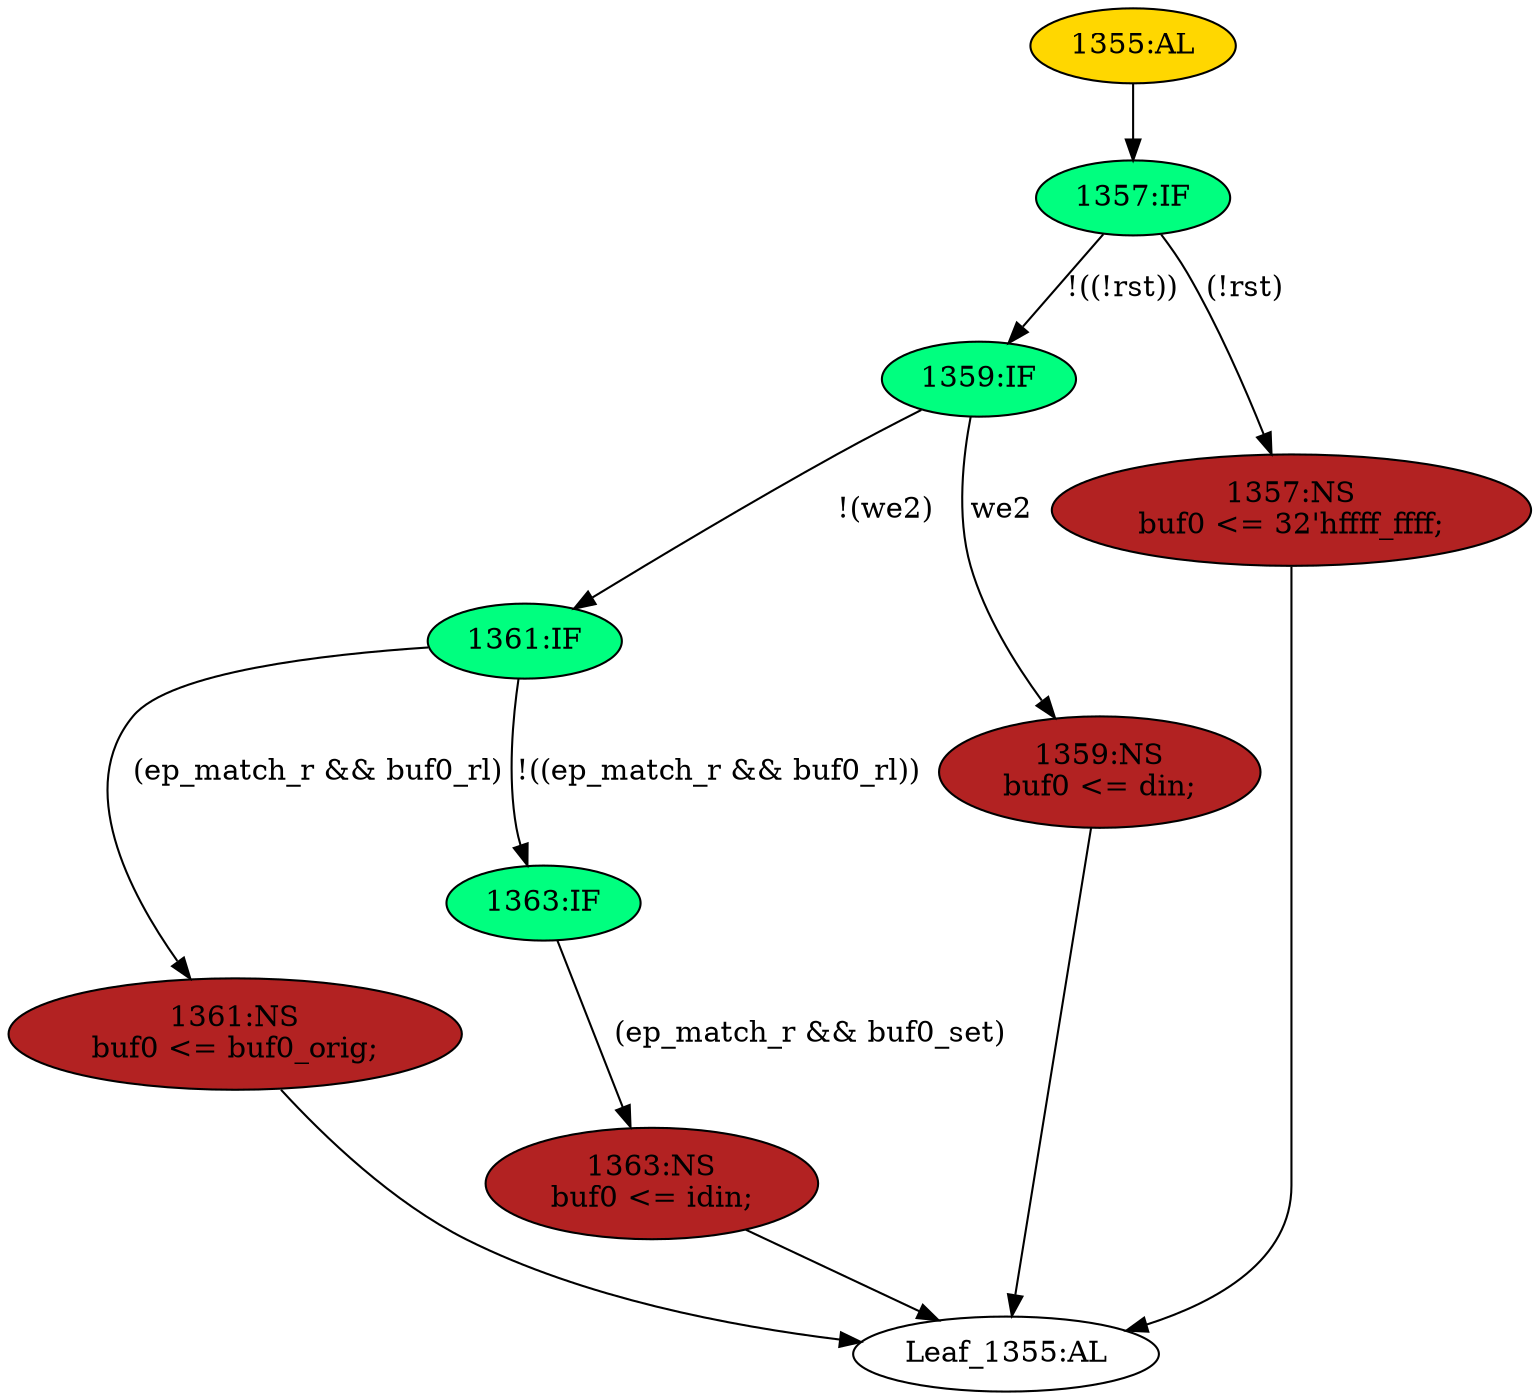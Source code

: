 strict digraph "" {
	node [label="\N"];
	"1361:IF"	 [ast="<pyverilog.vparser.ast.IfStatement object at 0x7f0a38ecf550>",
		fillcolor=springgreen,
		label="1361:IF",
		statements="[]",
		style=filled,
		typ=IfStatement];
	"1361:NS"	 [ast="<pyverilog.vparser.ast.NonblockingSubstitution object at 0x7f0a38ecfe10>",
		fillcolor=firebrick,
		label="1361:NS
buf0 <= buf0_orig;",
		statements="[<pyverilog.vparser.ast.NonblockingSubstitution object at 0x7f0a38ecfe10>]",
		style=filled,
		typ=NonblockingSubstitution];
	"1361:IF" -> "1361:NS"	 [cond="['ep_match_r', 'buf0_rl']",
		label="(ep_match_r && buf0_rl)",
		lineno=1361];
	"1363:IF"	 [ast="<pyverilog.vparser.ast.IfStatement object at 0x7f0a38ecf910>",
		fillcolor=springgreen,
		label="1363:IF",
		statements="[]",
		style=filled,
		typ=IfStatement];
	"1361:IF" -> "1363:IF"	 [cond="['ep_match_r', 'buf0_rl']",
		label="!((ep_match_r && buf0_rl))",
		lineno=1361];
	"Leaf_1355:AL"	 [def_var="['buf0']",
		label="Leaf_1355:AL"];
	"1361:NS" -> "Leaf_1355:AL"	 [cond="[]",
		lineno=None];
	"1355:AL"	 [ast="<pyverilog.vparser.ast.Always object at 0x7f0a38ecfd90>",
		clk_sens=True,
		fillcolor=gold,
		label="1355:AL",
		sens="['clk']",
		statements="[]",
		style=filled,
		typ=Always,
		use_var="['buf0_set', 'din', 'buf0_rl', 'we2', 'idin', 'rst', 'buf0_orig', 'ep_match_r']"];
	"1357:IF"	 [ast="<pyverilog.vparser.ast.IfStatement object at 0x7f0a38ecfc90>",
		fillcolor=springgreen,
		label="1357:IF",
		statements="[]",
		style=filled,
		typ=IfStatement];
	"1355:AL" -> "1357:IF"	 [cond="[]",
		lineno=None];
	"1363:NS"	 [ast="<pyverilog.vparser.ast.NonblockingSubstitution object at 0x7f0a38ecf750>",
		fillcolor=firebrick,
		label="1363:NS
buf0 <= idin;",
		statements="[<pyverilog.vparser.ast.NonblockingSubstitution object at 0x7f0a38ecf750>]",
		style=filled,
		typ=NonblockingSubstitution];
	"1363:NS" -> "Leaf_1355:AL"	 [cond="[]",
		lineno=None];
	"1359:IF"	 [ast="<pyverilog.vparser.ast.IfStatement object at 0x7f0a38ecfe90>",
		fillcolor=springgreen,
		label="1359:IF",
		statements="[]",
		style=filled,
		typ=IfStatement];
	"1357:IF" -> "1359:IF"	 [cond="['rst']",
		label="!((!rst))",
		lineno=1357];
	"1357:NS"	 [ast="<pyverilog.vparser.ast.NonblockingSubstitution object at 0x7f0a38ecff10>",
		fillcolor=firebrick,
		label="1357:NS
buf0 <= 32'hffff_ffff;",
		statements="[<pyverilog.vparser.ast.NonblockingSubstitution object at 0x7f0a38ecff10>]",
		style=filled,
		typ=NonblockingSubstitution];
	"1357:IF" -> "1357:NS"	 [cond="['rst']",
		label="(!rst)",
		lineno=1357];
	"1359:IF" -> "1361:IF"	 [cond="['we2']",
		label="!(we2)",
		lineno=1359];
	"1359:NS"	 [ast="<pyverilog.vparser.ast.NonblockingSubstitution object at 0x7f0a38ecfdd0>",
		fillcolor=firebrick,
		label="1359:NS
buf0 <= din;",
		statements="[<pyverilog.vparser.ast.NonblockingSubstitution object at 0x7f0a38ecfdd0>]",
		style=filled,
		typ=NonblockingSubstitution];
	"1359:IF" -> "1359:NS"	 [cond="['we2']",
		label=we2,
		lineno=1359];
	"1359:NS" -> "Leaf_1355:AL"	 [cond="[]",
		lineno=None];
	"1363:IF" -> "1363:NS"	 [cond="['ep_match_r', 'buf0_set']",
		label="(ep_match_r && buf0_set)",
		lineno=1363];
	"1357:NS" -> "Leaf_1355:AL"	 [cond="[]",
		lineno=None];
}
